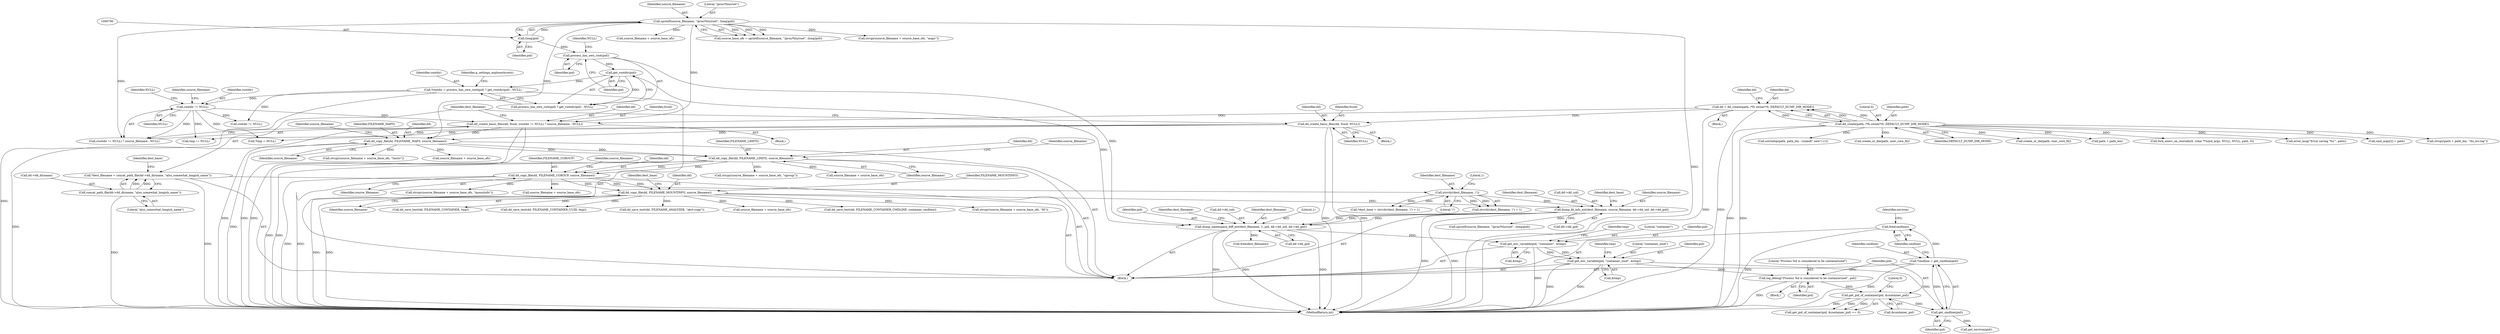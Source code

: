 digraph "0_abrt_3c1b60cfa62d39e5fff5a53a5bc53dae189e740e@API" {
"1001056" [label="(Call,free(cmdline))"];
"1001052" [label="(Call,*cmdline = get_cmdline(pid))"];
"1001054" [label="(Call,get_cmdline(pid))"];
"1000967" [label="(Call,get_pid_of_container(pid, &container_pid))"];
"1000961" [label="(Call,log_debug(\"Process %d is considered to be containerized\", pid))"];
"1000930" [label="(Call,get_env_variable(pid, \"container_uuid\", &tmp))"];
"1000911" [label="(Call,get_env_variable(pid, \"container\", &tmp))"];
"1000895" [label="(Call,dump_namespace_diff_ext(dest_filename, 1, pid, dd->dd_uid, dd->dd_gid))"];
"1000883" [label="(Call,dump_fd_info_ext(dest_filename, source_filename, dd->dd_uid, dd->dd_gid))"];
"1000835" [label="(Call,strrchr(dest_filename, '/'))"];
"1000824" [label="(Call,*dest_filename = concat_path_file(dd->dd_dirname, \"also_somewhat_longish_name\"))"];
"1000826" [label="(Call,concat_path_file(dd->dd_dirname, \"also_somewhat_longish_name\"))"];
"1000871" [label="(Call,dd_copy_file(dd, FILENAME_MOUNTINFO, source_filename))"];
"1000862" [label="(Call,dd_copy_file(dd, FILENAME_CGROUP, source_filename))"];
"1000853" [label="(Call,dd_copy_file(dd, FILENAME_LIMITS, source_filename))"];
"1000844" [label="(Call,dd_copy_file(dd, FILENAME_MAPS, source_filename))"];
"1000819" [label="(Call,dd_create_basic_files(dd, fsuid, NULL))"];
"1000773" [label="(Call,dd = dd_create(path, /*fs owner*/0, DEFAULT_DUMP_DIR_MODE))"];
"1000775" [label="(Call,dd_create(path, /*fs owner*/0, DEFAULT_DUMP_DIR_MODE))"];
"1000808" [label="(Call,dd_create_basic_files(dd, fsuid, (rootdir != NULL) ? source_filename : NULL))"];
"1000786" [label="(Call,sprintf(source_filename, \"/proc/%lu/root\", (long)pid))"];
"1000789" [label="(Call,(long)pid)"];
"1000812" [label="(Call,rootdir != NULL)"];
"1000797" [label="(Call,*rootdir = process_has_own_root(pid) ? get_rootdir(pid) : NULL)"];
"1000802" [label="(Call,get_rootdir(pid))"];
"1000800" [label="(Call,process_has_own_root(pid))"];
"1000830" [label="(Literal,\"also_somewhat_longish_name\")"];
"1000773" [label="(Call,dd = dd_create(path, /*fs owner*/0, DEFAULT_DUMP_DIR_MODE))"];
"1000799" [label="(Call,process_has_own_root(pid) ? get_rootdir(pid) : NULL)"];
"1000913" [label="(Literal,\"container\")"];
"1000858" [label="(Call,source_filename + source_base_ofs)"];
"1000856" [label="(Identifier,source_filename)"];
"1000897" [label="(Literal,1)"];
"1001060" [label="(Identifier,environ)"];
"1000837" [label="(Literal,'/')"];
"1000836" [label="(Identifier,dest_filename)"];
"1000895" [label="(Call,dump_namespace_diff_ext(dest_filename, 1, pid, dd->dd_uid, dd->dd_gid))"];
"1000984" [label="(Call,dd_save_text(dd, FILENAME_ANALYZER, \"abrt-ccpp\"))"];
"1000911" [label="(Call,get_env_variable(pid, \"container\", &tmp))"];
"1000889" [label="(Call,dd->dd_gid)"];
"1000873" [label="(Identifier,FILENAME_MOUNTINFO)"];
"1000814" [label="(Identifier,NULL)"];
"1000797" [label="(Call,*rootdir = process_has_own_root(pid) ? get_rootdir(pid) : NULL)"];
"1000776" [label="(Identifier,path)"];
"1000898" [label="(Identifier,pid)"];
"1000786" [label="(Call,sprintf(source_filename, \"/proc/%lu/root\", (long)pid))"];
"1000931" [label="(Identifier,pid)"];
"1000777" [label="(Literal,0)"];
"1000906" [label="(Identifier,dest_filename)"];
"1000820" [label="(Identifier,dd)"];
"1000840" [label="(Call,source_filename + source_base_ofs)"];
"1000787" [label="(Identifier,source_filename)"];
"1001350" [label="(Call,xstrndup(path, path_len - (sizeof(\".new\")-1)))"];
"1000893" [label="(Identifier,dest_base)"];
"1000966" [label="(Call,get_pid_of_container(pid, &container_pid) == 0)"];
"1000791" [label="(Identifier,pid)"];
"1000855" [label="(Identifier,FILENAME_LIMITS)"];
"1000883" [label="(Call,dump_fd_info_ext(dest_filename, source_filename, dd->dd_uid, dd->dd_gid))"];
"1001057" [label="(Identifier,cmdline)"];
"1000912" [label="(Identifier,pid)"];
"1001445" [label="(MethodReturn,int)"];
"1000788" [label="(Literal,\"/proc/%lu/root\")"];
"1000803" [label="(Identifier,pid)"];
"1000902" [label="(Call,dd->dd_gid)"];
"1000781" [label="(Block,)"];
"1000801" [label="(Identifier,pid)"];
"1000784" [label="(Call,source_base_ofs = sprintf(source_filename, \"/proc/%lu/root\", (long)pid))"];
"1000864" [label="(Identifier,FILENAME_CGROUP)"];
"1000813" [label="(Identifier,rootdir)"];
"1000879" [label="(Call,source_filename + source_base_ofs)"];
"1000960" [label="(Block,)"];
"1000847" [label="(Identifier,source_filename)"];
"1001055" [label="(Identifier,pid)"];
"1000827" [label="(Call,dd->dd_dirname)"];
"1000867" [label="(Call,source_filename + source_base_ofs)"];
"1000969" [label="(Call,&container_pid)"];
"1001148" [label="(Call,create_or_die(path, user_core_fd))"];
"1000818" [label="(Block,)"];
"1000807" [label="(Block,)"];
"1000961" [label="(Call,log_debug(\"Process %d is considered to be containerized\", pid))"];
"1000778" [label="(Identifier,DEFAULT_DUMP_DIR_MODE)"];
"1000808" [label="(Call,dd_create_basic_files(dd, fsuid, (rootdir != NULL) ? source_filename : NULL))"];
"1000839" [label="(Call,strcpy(source_filename + source_base_ofs, \"maps\"))"];
"1001296" [label="(Call,sprintf(source_filename, \"/proc/%lu/root\", (long)pid))"];
"1000963" [label="(Identifier,pid)"];
"1000868" [label="(Identifier,source_filename)"];
"1000812" [label="(Call,rootdir != NULL)"];
"1000850" [label="(Identifier,source_filename)"];
"1001056" [label="(Call,free(cmdline))"];
"1000899" [label="(Call,dd->dd_uid)"];
"1000774" [label="(Identifier,dd)"];
"1000834" [label="(Call,strrchr(dest_filename, '/') + 1)"];
"1000826" [label="(Call,concat_path_file(dd->dd_dirname, \"also_somewhat_longish_name\"))"];
"1000962" [label="(Literal,\"Process %d is considered to be containerized\")"];
"1000865" [label="(Identifier,source_filename)"];
"1000978" [label="(Call,dd_save_text(dd, FILENAME_CONTAINER_CMDLINE, container_cmdline))"];
"1000918" [label="(Identifier,tmp)"];
"1000885" [label="(Identifier,source_filename)"];
"1001052" [label="(Call,*cmdline = get_cmdline(pid))"];
"1000905" [label="(Call,free(dest_filename))"];
"1000816" [label="(Identifier,NULL)"];
"1000968" [label="(Identifier,pid)"];
"1000835" [label="(Call,strrchr(dest_filename, '/'))"];
"1000967" [label="(Call,get_pid_of_container(pid, &container_pid))"];
"1000876" [label="(Identifier,dest_base)"];
"1000815" [label="(Identifier,source_filename)"];
"1001242" [label="(Call,create_or_die(path, user_core_fd))"];
"1001061" [label="(Call,get_environ(pid))"];
"1000824" [label="(Call,*dest_filename = concat_path_file(dd->dd_dirname, \"also_somewhat_longish_name\"))"];
"1000809" [label="(Identifier,dd)"];
"1000804" [label="(Identifier,NULL)"];
"1000802" [label="(Call,get_rootdir(pid))"];
"1000930" [label="(Call,get_env_variable(pid, \"container_uuid\", &tmp))"];
"1000832" [label="(Call,*dest_base = strrchr(dest_filename, '/') + 1)"];
"1000150" [label="(Block,)"];
"1000937" [label="(Identifier,tmp)"];
"1000853" [label="(Call,dd_copy_file(dd, FILENAME_LIMITS, source_filename))"];
"1000854" [label="(Identifier,dd)"];
"1000822" [label="(Identifier,NULL)"];
"1000848" [label="(Call,strcpy(source_filename + source_base_ofs, \"limits\"))"];
"1000833" [label="(Identifier,dest_base)"];
"1001235" [label="(Call,path + path_len)"];
"1001332" [label="(Call,fork_execv_on_steroids(0, (char **)cmd_args, NULL, NULL, path, 0))"];
"1001134" [label="(Call,error_msg(\"Error saving '%s'\", path))"];
"1000846" [label="(Identifier,FILENAME_MAPS)"];
"1000914" [label="(Call,&tmp)"];
"1000884" [label="(Identifier,dest_filename)"];
"1000862" [label="(Call,dd_copy_file(dd, FILENAME_CGROUP, source_filename))"];
"1000821" [label="(Identifier,fsuid)"];
"1000859" [label="(Identifier,source_filename)"];
"1000886" [label="(Call,dd->dd_uid)"];
"1000866" [label="(Call,strcpy(source_filename + source_base_ofs, \"mountinfo\"))"];
"1000872" [label="(Identifier,dd)"];
"1000933" [label="(Call,&tmp)"];
"1000849" [label="(Call,source_filename + source_base_ofs)"];
"1000871" [label="(Call,dd_copy_file(dd, FILENAME_MOUNTINFO, source_filename))"];
"1000878" [label="(Call,strcpy(source_filename + source_base_ofs, \"fd\"))"];
"1000789" [label="(Call,(long)pid)"];
"1000863" [label="(Identifier,dd)"];
"1000874" [label="(Identifier,source_filename)"];
"1000921" [label="(Call,dd_save_text(dd, FILENAME_CONTAINER, tmp))"];
"1000811" [label="(Call,(rootdir != NULL) ? source_filename : NULL)"];
"1000845" [label="(Identifier,dd)"];
"1000800" [label="(Call,process_has_own_root(pid))"];
"1000838" [label="(Literal,1)"];
"1000940" [label="(Call,dd_save_text(dd, FILENAME_CONTAINER_UUID, tmp))"];
"1000780" [label="(Identifier,dd)"];
"1000810" [label="(Identifier,fsuid)"];
"1000798" [label="(Identifier,rootdir)"];
"1000917" [label="(Call,tmp != NULL)"];
"1000806" [label="(Identifier,g_settings_explorechroots)"];
"1000971" [label="(Literal,0)"];
"1000819" [label="(Call,dd_create_basic_files(dd, fsuid, NULL))"];
"1001053" [label="(Identifier,cmdline)"];
"1000775" [label="(Call,dd_create(path, /*fs owner*/0, DEFAULT_DUMP_DIR_MODE))"];
"1000844" [label="(Call,dd_copy_file(dd, FILENAME_MAPS, source_filename))"];
"1000908" [label="(Call,*tmp = NULL)"];
"1001054" [label="(Call,get_cmdline(pid))"];
"1000932" [label="(Literal,\"container_uuid\")"];
"1000950" [label="(Call,rootdir != NULL)"];
"1001309" [label="(Call,cmd_args[2] = path)"];
"1000896" [label="(Identifier,dest_filename)"];
"1000857" [label="(Call,strcpy(source_filename + source_base_ofs, \"cgroup\"))"];
"1001234" [label="(Call,strcpy(path + path_len, \"/hs_err.log\"))"];
"1000825" [label="(Identifier,dest_filename)"];
"1001056" -> "1000781"  [label="AST: "];
"1001056" -> "1001057"  [label="CFG: "];
"1001057" -> "1001056"  [label="AST: "];
"1001060" -> "1001056"  [label="CFG: "];
"1001056" -> "1001445"  [label="DDG: "];
"1001052" -> "1001056"  [label="DDG: "];
"1001052" -> "1000781"  [label="AST: "];
"1001052" -> "1001054"  [label="CFG: "];
"1001053" -> "1001052"  [label="AST: "];
"1001054" -> "1001052"  [label="AST: "];
"1001057" -> "1001052"  [label="CFG: "];
"1001052" -> "1001445"  [label="DDG: "];
"1001054" -> "1001052"  [label="DDG: "];
"1001054" -> "1001055"  [label="CFG: "];
"1001055" -> "1001054"  [label="AST: "];
"1000967" -> "1001054"  [label="DDG: "];
"1000930" -> "1001054"  [label="DDG: "];
"1001054" -> "1001061"  [label="DDG: "];
"1000967" -> "1000966"  [label="AST: "];
"1000967" -> "1000969"  [label="CFG: "];
"1000968" -> "1000967"  [label="AST: "];
"1000969" -> "1000967"  [label="AST: "];
"1000971" -> "1000967"  [label="CFG: "];
"1000967" -> "1001445"  [label="DDG: "];
"1000967" -> "1000966"  [label="DDG: "];
"1000967" -> "1000966"  [label="DDG: "];
"1000961" -> "1000967"  [label="DDG: "];
"1000961" -> "1000960"  [label="AST: "];
"1000961" -> "1000963"  [label="CFG: "];
"1000962" -> "1000961"  [label="AST: "];
"1000963" -> "1000961"  [label="AST: "];
"1000968" -> "1000961"  [label="CFG: "];
"1000961" -> "1001445"  [label="DDG: "];
"1000930" -> "1000961"  [label="DDG: "];
"1000930" -> "1000781"  [label="AST: "];
"1000930" -> "1000933"  [label="CFG: "];
"1000931" -> "1000930"  [label="AST: "];
"1000932" -> "1000930"  [label="AST: "];
"1000933" -> "1000930"  [label="AST: "];
"1000937" -> "1000930"  [label="CFG: "];
"1000930" -> "1001445"  [label="DDG: "];
"1000930" -> "1001445"  [label="DDG: "];
"1000911" -> "1000930"  [label="DDG: "];
"1000911" -> "1000930"  [label="DDG: "];
"1000911" -> "1000781"  [label="AST: "];
"1000911" -> "1000914"  [label="CFG: "];
"1000912" -> "1000911"  [label="AST: "];
"1000913" -> "1000911"  [label="AST: "];
"1000914" -> "1000911"  [label="AST: "];
"1000918" -> "1000911"  [label="CFG: "];
"1000911" -> "1001445"  [label="DDG: "];
"1000895" -> "1000911"  [label="DDG: "];
"1000895" -> "1000781"  [label="AST: "];
"1000895" -> "1000902"  [label="CFG: "];
"1000896" -> "1000895"  [label="AST: "];
"1000897" -> "1000895"  [label="AST: "];
"1000898" -> "1000895"  [label="AST: "];
"1000899" -> "1000895"  [label="AST: "];
"1000902" -> "1000895"  [label="AST: "];
"1000906" -> "1000895"  [label="CFG: "];
"1000895" -> "1001445"  [label="DDG: "];
"1000895" -> "1001445"  [label="DDG: "];
"1000895" -> "1001445"  [label="DDG: "];
"1000883" -> "1000895"  [label="DDG: "];
"1000883" -> "1000895"  [label="DDG: "];
"1000883" -> "1000895"  [label="DDG: "];
"1000802" -> "1000895"  [label="DDG: "];
"1000800" -> "1000895"  [label="DDG: "];
"1000895" -> "1000905"  [label="DDG: "];
"1000883" -> "1000781"  [label="AST: "];
"1000883" -> "1000889"  [label="CFG: "];
"1000884" -> "1000883"  [label="AST: "];
"1000885" -> "1000883"  [label="AST: "];
"1000886" -> "1000883"  [label="AST: "];
"1000889" -> "1000883"  [label="AST: "];
"1000893" -> "1000883"  [label="CFG: "];
"1000883" -> "1001445"  [label="DDG: "];
"1000883" -> "1001445"  [label="DDG: "];
"1000835" -> "1000883"  [label="DDG: "];
"1000871" -> "1000883"  [label="DDG: "];
"1000883" -> "1001296"  [label="DDG: "];
"1000835" -> "1000834"  [label="AST: "];
"1000835" -> "1000837"  [label="CFG: "];
"1000836" -> "1000835"  [label="AST: "];
"1000837" -> "1000835"  [label="AST: "];
"1000838" -> "1000835"  [label="CFG: "];
"1000835" -> "1000832"  [label="DDG: "];
"1000835" -> "1000832"  [label="DDG: "];
"1000835" -> "1000834"  [label="DDG: "];
"1000835" -> "1000834"  [label="DDG: "];
"1000824" -> "1000835"  [label="DDG: "];
"1000824" -> "1000781"  [label="AST: "];
"1000824" -> "1000826"  [label="CFG: "];
"1000825" -> "1000824"  [label="AST: "];
"1000826" -> "1000824"  [label="AST: "];
"1000833" -> "1000824"  [label="CFG: "];
"1000824" -> "1001445"  [label="DDG: "];
"1000826" -> "1000824"  [label="DDG: "];
"1000826" -> "1000824"  [label="DDG: "];
"1000826" -> "1000830"  [label="CFG: "];
"1000827" -> "1000826"  [label="AST: "];
"1000830" -> "1000826"  [label="AST: "];
"1000826" -> "1001445"  [label="DDG: "];
"1000871" -> "1000781"  [label="AST: "];
"1000871" -> "1000874"  [label="CFG: "];
"1000872" -> "1000871"  [label="AST: "];
"1000873" -> "1000871"  [label="AST: "];
"1000874" -> "1000871"  [label="AST: "];
"1000876" -> "1000871"  [label="CFG: "];
"1000871" -> "1001445"  [label="DDG: "];
"1000871" -> "1001445"  [label="DDG: "];
"1000862" -> "1000871"  [label="DDG: "];
"1000862" -> "1000871"  [label="DDG: "];
"1000871" -> "1000878"  [label="DDG: "];
"1000871" -> "1000879"  [label="DDG: "];
"1000871" -> "1000921"  [label="DDG: "];
"1000871" -> "1000940"  [label="DDG: "];
"1000871" -> "1000978"  [label="DDG: "];
"1000871" -> "1000984"  [label="DDG: "];
"1000862" -> "1000781"  [label="AST: "];
"1000862" -> "1000865"  [label="CFG: "];
"1000863" -> "1000862"  [label="AST: "];
"1000864" -> "1000862"  [label="AST: "];
"1000865" -> "1000862"  [label="AST: "];
"1000868" -> "1000862"  [label="CFG: "];
"1000862" -> "1001445"  [label="DDG: "];
"1000862" -> "1001445"  [label="DDG: "];
"1000853" -> "1000862"  [label="DDG: "];
"1000853" -> "1000862"  [label="DDG: "];
"1000862" -> "1000866"  [label="DDG: "];
"1000862" -> "1000867"  [label="DDG: "];
"1000853" -> "1000781"  [label="AST: "];
"1000853" -> "1000856"  [label="CFG: "];
"1000854" -> "1000853"  [label="AST: "];
"1000855" -> "1000853"  [label="AST: "];
"1000856" -> "1000853"  [label="AST: "];
"1000859" -> "1000853"  [label="CFG: "];
"1000853" -> "1001445"  [label="DDG: "];
"1000853" -> "1001445"  [label="DDG: "];
"1000844" -> "1000853"  [label="DDG: "];
"1000844" -> "1000853"  [label="DDG: "];
"1000853" -> "1000857"  [label="DDG: "];
"1000853" -> "1000858"  [label="DDG: "];
"1000844" -> "1000781"  [label="AST: "];
"1000844" -> "1000847"  [label="CFG: "];
"1000845" -> "1000844"  [label="AST: "];
"1000846" -> "1000844"  [label="AST: "];
"1000847" -> "1000844"  [label="AST: "];
"1000850" -> "1000844"  [label="CFG: "];
"1000844" -> "1001445"  [label="DDG: "];
"1000844" -> "1001445"  [label="DDG: "];
"1000819" -> "1000844"  [label="DDG: "];
"1000808" -> "1000844"  [label="DDG: "];
"1000786" -> "1000844"  [label="DDG: "];
"1000844" -> "1000848"  [label="DDG: "];
"1000844" -> "1000849"  [label="DDG: "];
"1000819" -> "1000818"  [label="AST: "];
"1000819" -> "1000822"  [label="CFG: "];
"1000820" -> "1000819"  [label="AST: "];
"1000821" -> "1000819"  [label="AST: "];
"1000822" -> "1000819"  [label="AST: "];
"1000825" -> "1000819"  [label="CFG: "];
"1000819" -> "1001445"  [label="DDG: "];
"1000819" -> "1001445"  [label="DDG: "];
"1000773" -> "1000819"  [label="DDG: "];
"1000819" -> "1000908"  [label="DDG: "];
"1000819" -> "1000917"  [label="DDG: "];
"1000773" -> "1000150"  [label="AST: "];
"1000773" -> "1000775"  [label="CFG: "];
"1000774" -> "1000773"  [label="AST: "];
"1000775" -> "1000773"  [label="AST: "];
"1000780" -> "1000773"  [label="CFG: "];
"1000773" -> "1001445"  [label="DDG: "];
"1000773" -> "1001445"  [label="DDG: "];
"1000775" -> "1000773"  [label="DDG: "];
"1000775" -> "1000773"  [label="DDG: "];
"1000775" -> "1000773"  [label="DDG: "];
"1000773" -> "1000808"  [label="DDG: "];
"1000775" -> "1000778"  [label="CFG: "];
"1000776" -> "1000775"  [label="AST: "];
"1000777" -> "1000775"  [label="AST: "];
"1000778" -> "1000775"  [label="AST: "];
"1000775" -> "1001445"  [label="DDG: "];
"1000775" -> "1001445"  [label="DDG: "];
"1000775" -> "1001134"  [label="DDG: "];
"1000775" -> "1001148"  [label="DDG: "];
"1000775" -> "1001234"  [label="DDG: "];
"1000775" -> "1001235"  [label="DDG: "];
"1000775" -> "1001242"  [label="DDG: "];
"1000775" -> "1001309"  [label="DDG: "];
"1000775" -> "1001332"  [label="DDG: "];
"1000775" -> "1001350"  [label="DDG: "];
"1000808" -> "1000807"  [label="AST: "];
"1000808" -> "1000811"  [label="CFG: "];
"1000809" -> "1000808"  [label="AST: "];
"1000810" -> "1000808"  [label="AST: "];
"1000811" -> "1000808"  [label="AST: "];
"1000825" -> "1000808"  [label="CFG: "];
"1000808" -> "1001445"  [label="DDG: "];
"1000808" -> "1001445"  [label="DDG: "];
"1000808" -> "1001445"  [label="DDG: "];
"1000786" -> "1000808"  [label="DDG: "];
"1000812" -> "1000808"  [label="DDG: "];
"1000786" -> "1000784"  [label="AST: "];
"1000786" -> "1000789"  [label="CFG: "];
"1000787" -> "1000786"  [label="AST: "];
"1000788" -> "1000786"  [label="AST: "];
"1000789" -> "1000786"  [label="AST: "];
"1000784" -> "1000786"  [label="CFG: "];
"1000786" -> "1001445"  [label="DDG: "];
"1000786" -> "1000784"  [label="DDG: "];
"1000786" -> "1000784"  [label="DDG: "];
"1000786" -> "1000784"  [label="DDG: "];
"1000789" -> "1000786"  [label="DDG: "];
"1000786" -> "1000811"  [label="DDG: "];
"1000786" -> "1000839"  [label="DDG: "];
"1000786" -> "1000840"  [label="DDG: "];
"1000789" -> "1000791"  [label="CFG: "];
"1000790" -> "1000789"  [label="AST: "];
"1000791" -> "1000789"  [label="AST: "];
"1000789" -> "1000800"  [label="DDG: "];
"1000812" -> "1000811"  [label="AST: "];
"1000812" -> "1000814"  [label="CFG: "];
"1000813" -> "1000812"  [label="AST: "];
"1000814" -> "1000812"  [label="AST: "];
"1000815" -> "1000812"  [label="CFG: "];
"1000816" -> "1000812"  [label="CFG: "];
"1000797" -> "1000812"  [label="DDG: "];
"1000812" -> "1000811"  [label="DDG: "];
"1000812" -> "1000908"  [label="DDG: "];
"1000812" -> "1000917"  [label="DDG: "];
"1000812" -> "1000950"  [label="DDG: "];
"1000797" -> "1000781"  [label="AST: "];
"1000797" -> "1000799"  [label="CFG: "];
"1000798" -> "1000797"  [label="AST: "];
"1000799" -> "1000797"  [label="AST: "];
"1000806" -> "1000797"  [label="CFG: "];
"1000797" -> "1001445"  [label="DDG: "];
"1000802" -> "1000797"  [label="DDG: "];
"1000797" -> "1000950"  [label="DDG: "];
"1000802" -> "1000799"  [label="AST: "];
"1000802" -> "1000803"  [label="CFG: "];
"1000803" -> "1000802"  [label="AST: "];
"1000799" -> "1000802"  [label="CFG: "];
"1000802" -> "1000799"  [label="DDG: "];
"1000800" -> "1000802"  [label="DDG: "];
"1000800" -> "1000799"  [label="AST: "];
"1000800" -> "1000801"  [label="CFG: "];
"1000801" -> "1000800"  [label="AST: "];
"1000803" -> "1000800"  [label="CFG: "];
"1000804" -> "1000800"  [label="CFG: "];
}
